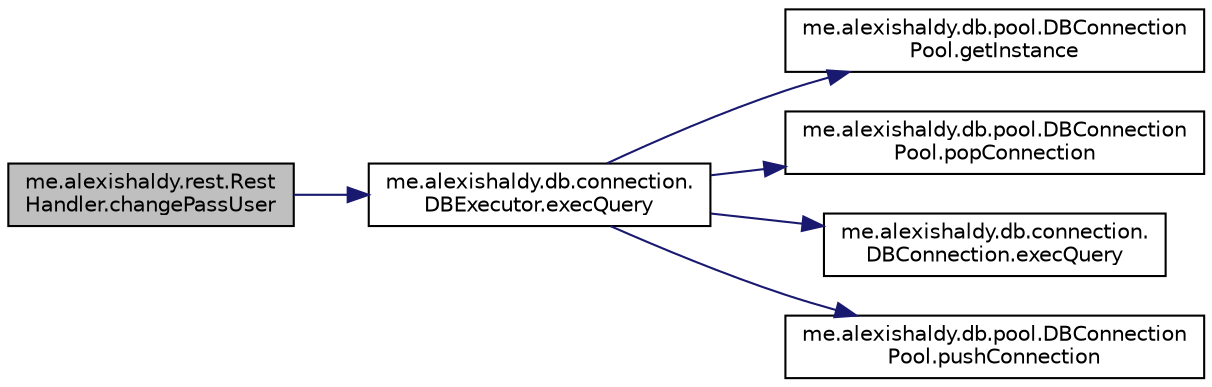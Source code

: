 digraph "me.alexishaldy.rest.RestHandler.changePassUser"
{
  edge [fontname="Helvetica",fontsize="10",labelfontname="Helvetica",labelfontsize="10"];
  node [fontname="Helvetica",fontsize="10",shape=record];
  rankdir="LR";
  Node30 [label="me.alexishaldy.rest.Rest\lHandler.changePassUser",height=0.2,width=0.4,color="black", fillcolor="grey75", style="filled", fontcolor="black"];
  Node30 -> Node31 [color="midnightblue",fontsize="10",style="solid",fontname="Helvetica"];
  Node31 [label="me.alexishaldy.db.connection.\lDBExecutor.execQuery",height=0.2,width=0.4,color="black", fillcolor="white", style="filled",URL="$classme_1_1alexishaldy_1_1db_1_1connection_1_1_d_b_executor.html#a8ad33fd1eb3c803b2db9d4cd23130789"];
  Node31 -> Node32 [color="midnightblue",fontsize="10",style="solid",fontname="Helvetica"];
  Node32 [label="me.alexishaldy.db.pool.DBConnection\lPool.getInstance",height=0.2,width=0.4,color="black", fillcolor="white", style="filled",URL="$classme_1_1alexishaldy_1_1db_1_1pool_1_1_d_b_connection_pool.html#a8c4d1bc74202a1d2dd64afb35e0267bc"];
  Node31 -> Node33 [color="midnightblue",fontsize="10",style="solid",fontname="Helvetica"];
  Node33 [label="me.alexishaldy.db.pool.DBConnection\lPool.popConnection",height=0.2,width=0.4,color="black", fillcolor="white", style="filled",URL="$classme_1_1alexishaldy_1_1db_1_1pool_1_1_d_b_connection_pool.html#ac177f7aa395c6366b06a28003639b724"];
  Node31 -> Node34 [color="midnightblue",fontsize="10",style="solid",fontname="Helvetica"];
  Node34 [label="me.alexishaldy.db.connection.\lDBConnection.execQuery",height=0.2,width=0.4,color="black", fillcolor="white", style="filled",URL="$classme_1_1alexishaldy_1_1db_1_1connection_1_1_d_b_connection.html#a8d461e2b616eeaec3b2548fe300913d7"];
  Node31 -> Node35 [color="midnightblue",fontsize="10",style="solid",fontname="Helvetica"];
  Node35 [label="me.alexishaldy.db.pool.DBConnection\lPool.pushConnection",height=0.2,width=0.4,color="black", fillcolor="white", style="filled",URL="$classme_1_1alexishaldy_1_1db_1_1pool_1_1_d_b_connection_pool.html#a7a2898c6edcf2d4e595e0ea6a6b7aa2d"];
}
